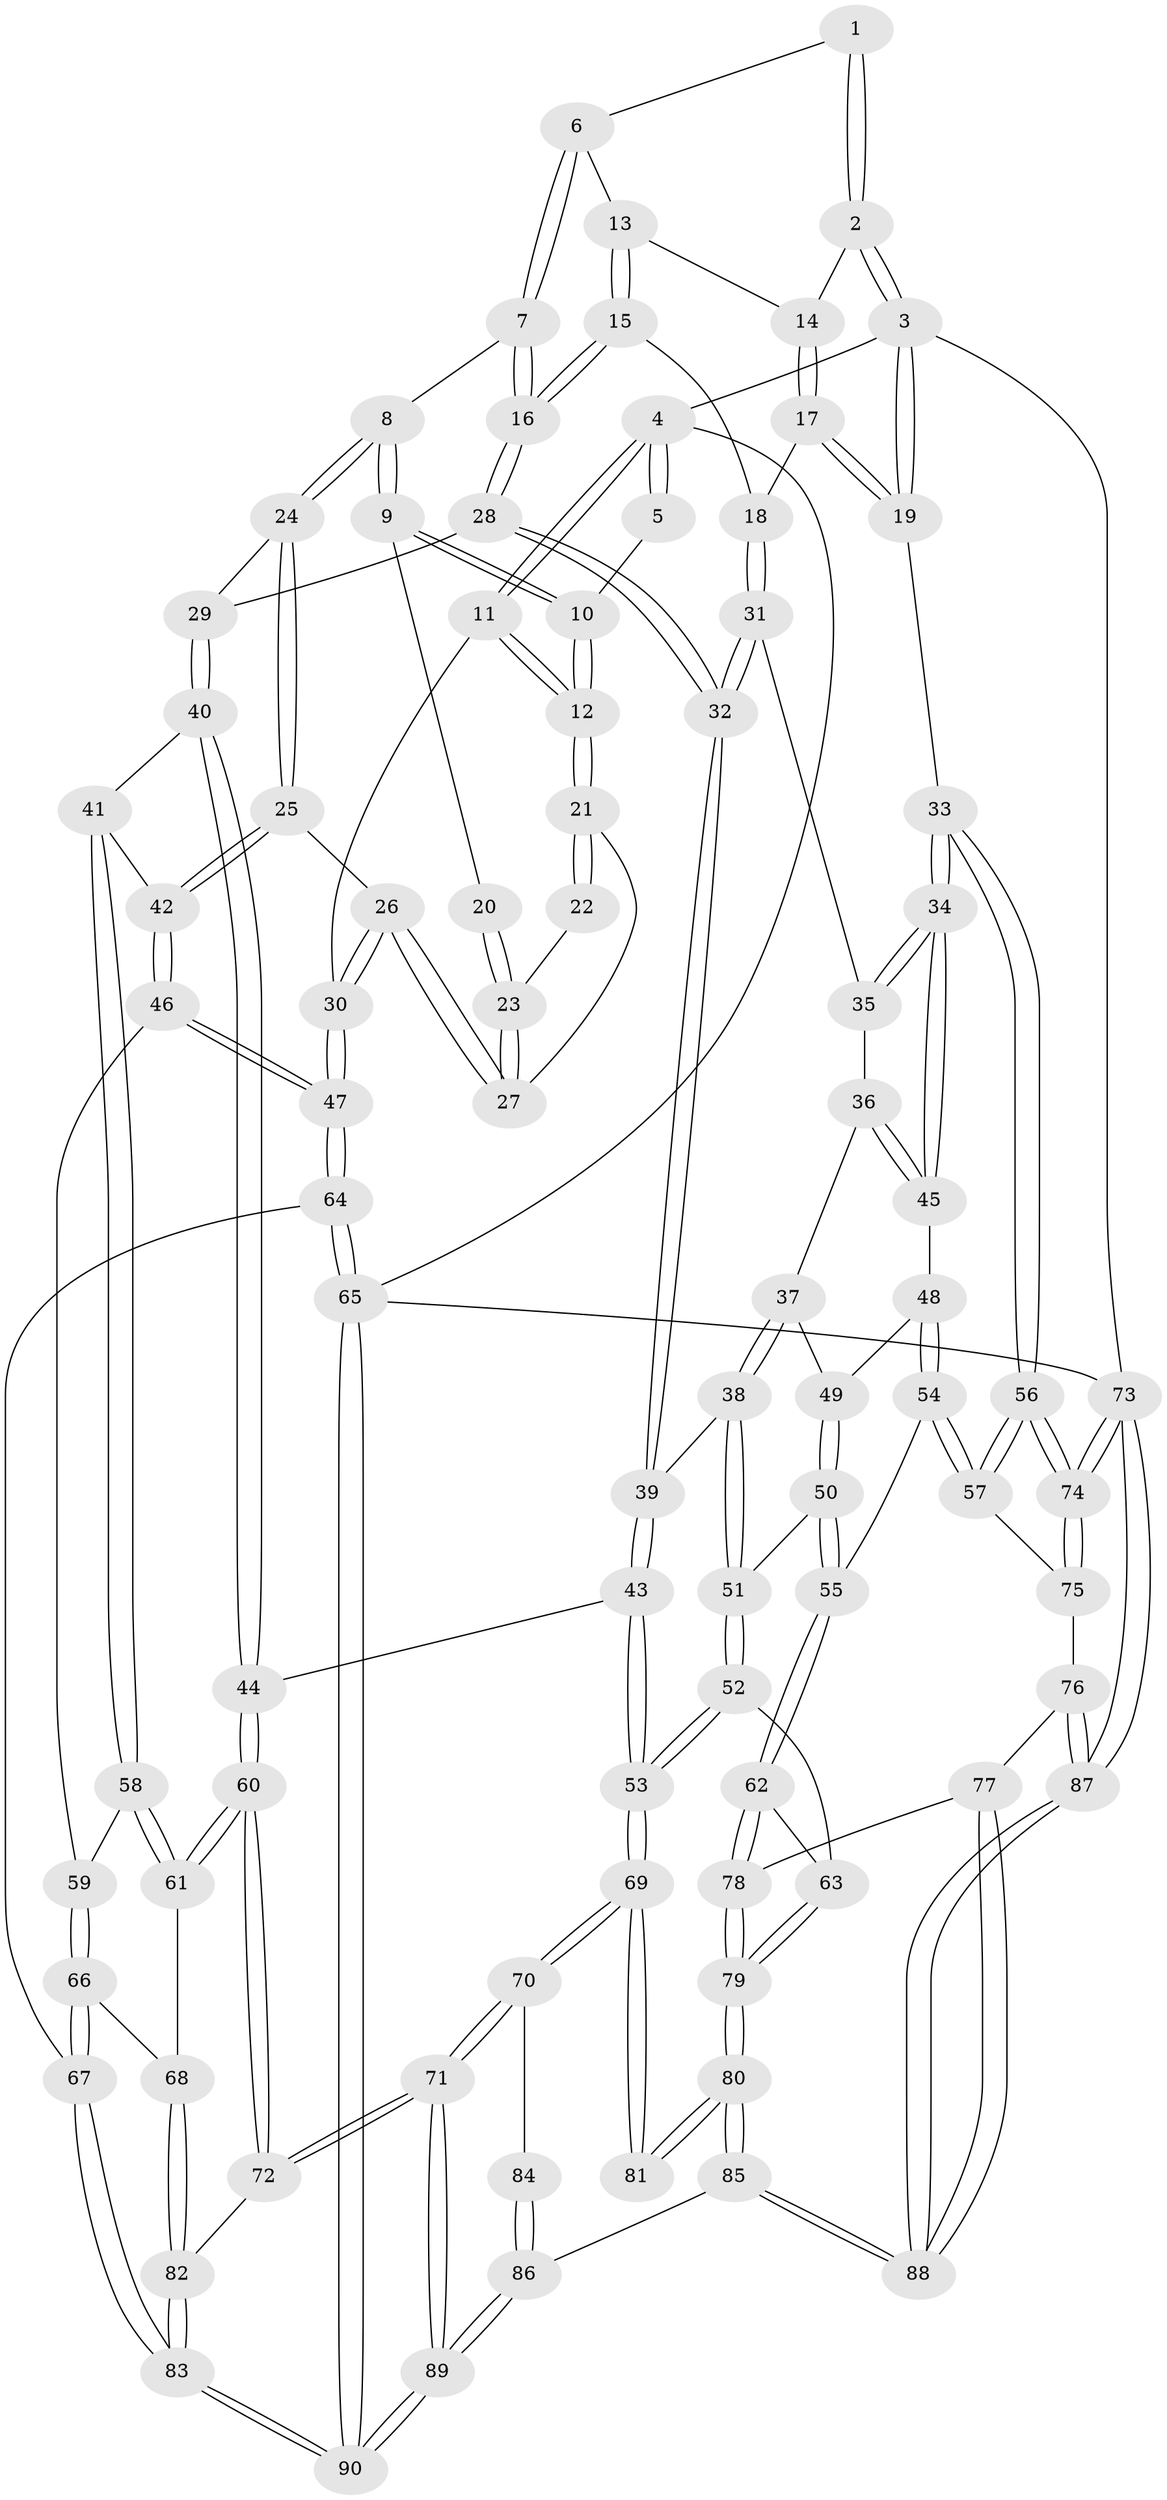 // coarse degree distribution, {3: 0.16666666666666666, 6: 0.07407407407407407, 5: 0.35185185185185186, 4: 0.37037037037037035, 2: 0.037037037037037035}
// Generated by graph-tools (version 1.1) at 2025/42/03/06/25 10:42:31]
// undirected, 90 vertices, 222 edges
graph export_dot {
graph [start="1"]
  node [color=gray90,style=filled];
  1 [pos="+0.5310351570398538+0"];
  2 [pos="+1+0"];
  3 [pos="+1+0"];
  4 [pos="+0+0"];
  5 [pos="+0.31491396592757515+0"];
  6 [pos="+0.564003769591352+0.13097227119487423"];
  7 [pos="+0.4649877674891212+0.24802722709026692"];
  8 [pos="+0.3454814757468768+0.2843562247605266"];
  9 [pos="+0.3027105608077898+0.25399123763801384"];
  10 [pos="+0.2690310454917361+0.14559187303298013"];
  11 [pos="+0+0.28813443777114517"];
  12 [pos="+0+0.2874377189112194"];
  13 [pos="+0.5876747265433919+0.15424136036342753"];
  14 [pos="+0.8244161736280236+0.21825034603307988"];
  15 [pos="+0.6356702267811762+0.36409169430384153"];
  16 [pos="+0.5629056323898172+0.41456975465271895"];
  17 [pos="+0.8202917255106377+0.30096530355286255"];
  18 [pos="+0.7731833321532074+0.3691865065301008"];
  19 [pos="+1+0.44114073904075013"];
  20 [pos="+0.2883260568073922+0.2640921329223874"];
  21 [pos="+0.08509993894817679+0.328303141073778"];
  22 [pos="+0.17291976864025305+0.3023492219353039"];
  23 [pos="+0.2206302264201265+0.3850621943095184"];
  24 [pos="+0.36209480908674857+0.36350234888924676"];
  25 [pos="+0.2552321661441221+0.5039479916585262"];
  26 [pos="+0.2250617080560282+0.4663344680954809"];
  27 [pos="+0.20531603061142284+0.41537715053046365"];
  28 [pos="+0.5545123886687289+0.42811952069231696"];
  29 [pos="+0.5049518265686369+0.4672584409459086"];
  30 [pos="+0+0.4244084660534154"];
  31 [pos="+0.7826435813718573+0.407400238988685"];
  32 [pos="+0.6830288968833238+0.5370304378427936"];
  33 [pos="+1+0.5384368875149312"];
  34 [pos="+1+0.5427997746821474"];
  35 [pos="+0.8253604548647513+0.46793581811270113"];
  36 [pos="+0.7946018157875501+0.5581584072761817"];
  37 [pos="+0.7563552838709741+0.5912725186544294"];
  38 [pos="+0.722779060269166+0.6028307233211336"];
  39 [pos="+0.684867982869037+0.5591140106086226"];
  40 [pos="+0.4767012634170239+0.5610530832446923"];
  41 [pos="+0.27276281828062054+0.561012742949015"];
  42 [pos="+0.25749038712917544+0.5312825571267477"];
  43 [pos="+0.5076998561370314+0.6223334159139096"];
  44 [pos="+0.5050567425319886+0.6205445435469137"];
  45 [pos="+0.8817435107133514+0.6211754450000336"];
  46 [pos="+0+0.5390478029095088"];
  47 [pos="+0+0.5295486461514162"];
  48 [pos="+0.8715120319686549+0.6361541465927003"];
  49 [pos="+0.813740393983702+0.636563536232484"];
  50 [pos="+0.7888271199840701+0.6783211706355929"];
  51 [pos="+0.7138297752700116+0.6458169078530722"];
  52 [pos="+0.6584172266966886+0.7253357850660738"];
  53 [pos="+0.5958632860455237+0.7326639922600835"];
  54 [pos="+0.8567170051915066+0.7482094895162105"];
  55 [pos="+0.8327988746466117+0.7434362299617802"];
  56 [pos="+1+0.8008675463170432"];
  57 [pos="+0.8582135820937601+0.749642053854491"];
  58 [pos="+0.2589509237622907+0.6053641942162714"];
  59 [pos="+0.19197077625874934+0.6319746769947849"];
  60 [pos="+0.349806304291603+0.7797207655434323"];
  61 [pos="+0.28435850704258886+0.7068539006759808"];
  62 [pos="+0.7232890537125367+0.7664501618149703"];
  63 [pos="+0.7106950386167694+0.761699168711089"];
  64 [pos="+0+0.7494859921842465"];
  65 [pos="+0+1"];
  66 [pos="+0.03290011699389028+0.7690218979869965"];
  67 [pos="+0+0.777303012464127"];
  68 [pos="+0.1349148781526172+0.7801358711077095"];
  69 [pos="+0.5859709253613398+0.7578933220649063"];
  70 [pos="+0.3760351796722125+0.8633685883822381"];
  71 [pos="+0.36540737293336384+0.8657571735379985"];
  72 [pos="+0.36033931242447265+0.8615294473113032"];
  73 [pos="+1+1"];
  74 [pos="+1+0.9732965000655744"];
  75 [pos="+0.822892630711386+0.8956504393742677"];
  76 [pos="+0.8081849562858648+0.9028516366645402"];
  77 [pos="+0.8065275319154249+0.9032310348199616"];
  78 [pos="+0.7794515184308041+0.8987997530378921"];
  79 [pos="+0.6649294761207082+0.9390636231734373"];
  80 [pos="+0.65174699273582+0.9467981870566958"];
  81 [pos="+0.5976499738799679+0.8630667650708591"];
  82 [pos="+0.2723887558760583+0.8834186197876612"];
  83 [pos="+0.16241583259736964+0.9796318130378164"];
  84 [pos="+0.5232378091351552+0.8867400916563696"];
  85 [pos="+0.5734778983522375+1"];
  86 [pos="+0.537813552934865+1"];
  87 [pos="+1+1"];
  88 [pos="+0.7546457374467983+1"];
  89 [pos="+0.4680587616698742+1"];
  90 [pos="+0.11901892107515866+1"];
  1 -- 2;
  1 -- 2;
  1 -- 6;
  2 -- 3;
  2 -- 3;
  2 -- 14;
  3 -- 4;
  3 -- 19;
  3 -- 19;
  3 -- 73;
  4 -- 5;
  4 -- 5;
  4 -- 11;
  4 -- 11;
  4 -- 65;
  5 -- 10;
  6 -- 7;
  6 -- 7;
  6 -- 13;
  7 -- 8;
  7 -- 16;
  7 -- 16;
  8 -- 9;
  8 -- 9;
  8 -- 24;
  8 -- 24;
  9 -- 10;
  9 -- 10;
  9 -- 20;
  10 -- 12;
  10 -- 12;
  11 -- 12;
  11 -- 12;
  11 -- 30;
  12 -- 21;
  12 -- 21;
  13 -- 14;
  13 -- 15;
  13 -- 15;
  14 -- 17;
  14 -- 17;
  15 -- 16;
  15 -- 16;
  15 -- 18;
  16 -- 28;
  16 -- 28;
  17 -- 18;
  17 -- 19;
  17 -- 19;
  18 -- 31;
  18 -- 31;
  19 -- 33;
  20 -- 23;
  20 -- 23;
  21 -- 22;
  21 -- 22;
  21 -- 27;
  22 -- 23;
  23 -- 27;
  23 -- 27;
  24 -- 25;
  24 -- 25;
  24 -- 29;
  25 -- 26;
  25 -- 42;
  25 -- 42;
  26 -- 27;
  26 -- 27;
  26 -- 30;
  26 -- 30;
  28 -- 29;
  28 -- 32;
  28 -- 32;
  29 -- 40;
  29 -- 40;
  30 -- 47;
  30 -- 47;
  31 -- 32;
  31 -- 32;
  31 -- 35;
  32 -- 39;
  32 -- 39;
  33 -- 34;
  33 -- 34;
  33 -- 56;
  33 -- 56;
  34 -- 35;
  34 -- 35;
  34 -- 45;
  34 -- 45;
  35 -- 36;
  36 -- 37;
  36 -- 45;
  36 -- 45;
  37 -- 38;
  37 -- 38;
  37 -- 49;
  38 -- 39;
  38 -- 51;
  38 -- 51;
  39 -- 43;
  39 -- 43;
  40 -- 41;
  40 -- 44;
  40 -- 44;
  41 -- 42;
  41 -- 58;
  41 -- 58;
  42 -- 46;
  42 -- 46;
  43 -- 44;
  43 -- 53;
  43 -- 53;
  44 -- 60;
  44 -- 60;
  45 -- 48;
  46 -- 47;
  46 -- 47;
  46 -- 59;
  47 -- 64;
  47 -- 64;
  48 -- 49;
  48 -- 54;
  48 -- 54;
  49 -- 50;
  49 -- 50;
  50 -- 51;
  50 -- 55;
  50 -- 55;
  51 -- 52;
  51 -- 52;
  52 -- 53;
  52 -- 53;
  52 -- 63;
  53 -- 69;
  53 -- 69;
  54 -- 55;
  54 -- 57;
  54 -- 57;
  55 -- 62;
  55 -- 62;
  56 -- 57;
  56 -- 57;
  56 -- 74;
  56 -- 74;
  57 -- 75;
  58 -- 59;
  58 -- 61;
  58 -- 61;
  59 -- 66;
  59 -- 66;
  60 -- 61;
  60 -- 61;
  60 -- 72;
  60 -- 72;
  61 -- 68;
  62 -- 63;
  62 -- 78;
  62 -- 78;
  63 -- 79;
  63 -- 79;
  64 -- 65;
  64 -- 65;
  64 -- 67;
  65 -- 90;
  65 -- 90;
  65 -- 73;
  66 -- 67;
  66 -- 67;
  66 -- 68;
  67 -- 83;
  67 -- 83;
  68 -- 82;
  68 -- 82;
  69 -- 70;
  69 -- 70;
  69 -- 81;
  69 -- 81;
  70 -- 71;
  70 -- 71;
  70 -- 84;
  71 -- 72;
  71 -- 72;
  71 -- 89;
  71 -- 89;
  72 -- 82;
  73 -- 74;
  73 -- 74;
  73 -- 87;
  73 -- 87;
  74 -- 75;
  74 -- 75;
  75 -- 76;
  76 -- 77;
  76 -- 87;
  76 -- 87;
  77 -- 78;
  77 -- 88;
  77 -- 88;
  78 -- 79;
  78 -- 79;
  79 -- 80;
  79 -- 80;
  80 -- 81;
  80 -- 81;
  80 -- 85;
  80 -- 85;
  82 -- 83;
  82 -- 83;
  83 -- 90;
  83 -- 90;
  84 -- 86;
  84 -- 86;
  85 -- 86;
  85 -- 88;
  85 -- 88;
  86 -- 89;
  86 -- 89;
  87 -- 88;
  87 -- 88;
  89 -- 90;
  89 -- 90;
}

